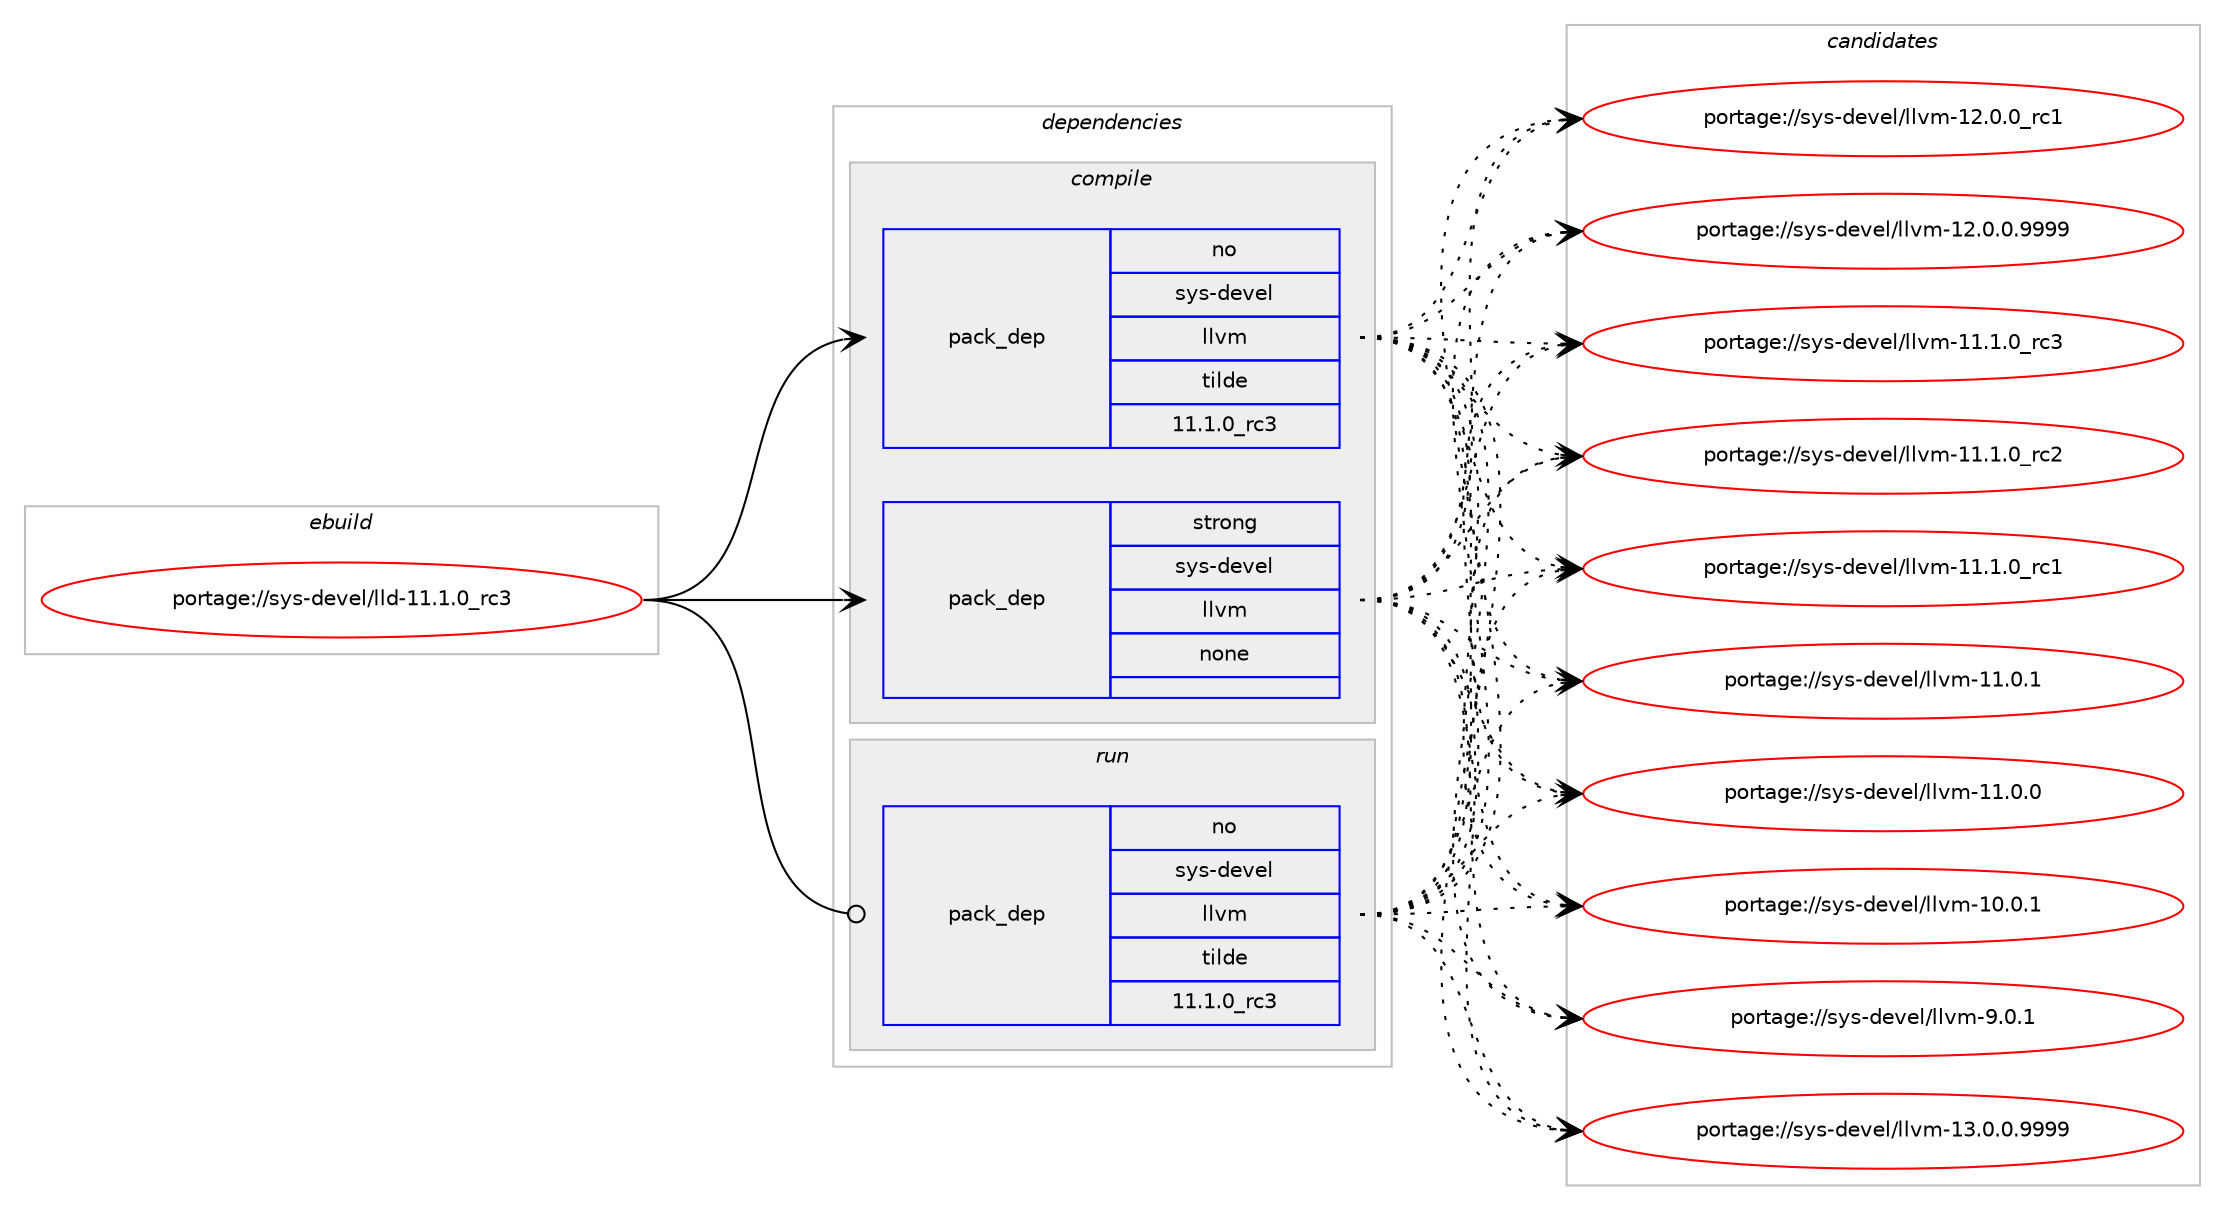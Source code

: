 digraph prolog {

# *************
# Graph options
# *************

newrank=true;
concentrate=true;
compound=true;
graph [rankdir=LR,fontname=Helvetica,fontsize=10,ranksep=1.5];#, ranksep=2.5, nodesep=0.2];
edge  [arrowhead=vee];
node  [fontname=Helvetica,fontsize=10];

# **********
# The ebuild
# **********

subgraph cluster_leftcol {
color=gray;
rank=same;
label=<<i>ebuild</i>>;
id [label="portage://sys-devel/lld-11.1.0_rc3", color=red, width=4, href="../sys-devel/lld-11.1.0_rc3.svg"];
}

# ****************
# The dependencies
# ****************

subgraph cluster_midcol {
color=gray;
label=<<i>dependencies</i>>;
subgraph cluster_compile {
fillcolor="#eeeeee";
style=filled;
label=<<i>compile</i>>;
subgraph pack3945 {
dependency5314 [label=<<TABLE BORDER="0" CELLBORDER="1" CELLSPACING="0" CELLPADDING="4" WIDTH="220"><TR><TD ROWSPAN="6" CELLPADDING="30">pack_dep</TD></TR><TR><TD WIDTH="110">no</TD></TR><TR><TD>sys-devel</TD></TR><TR><TD>llvm</TD></TR><TR><TD>tilde</TD></TR><TR><TD>11.1.0_rc3</TD></TR></TABLE>>, shape=none, color=blue];
}
id:e -> dependency5314:w [weight=20,style="solid",arrowhead="vee"];
subgraph pack3946 {
dependency5315 [label=<<TABLE BORDER="0" CELLBORDER="1" CELLSPACING="0" CELLPADDING="4" WIDTH="220"><TR><TD ROWSPAN="6" CELLPADDING="30">pack_dep</TD></TR><TR><TD WIDTH="110">strong</TD></TR><TR><TD>sys-devel</TD></TR><TR><TD>llvm</TD></TR><TR><TD>none</TD></TR><TR><TD></TD></TR></TABLE>>, shape=none, color=blue];
}
id:e -> dependency5315:w [weight=20,style="solid",arrowhead="vee"];
}
subgraph cluster_compileandrun {
fillcolor="#eeeeee";
style=filled;
label=<<i>compile and run</i>>;
}
subgraph cluster_run {
fillcolor="#eeeeee";
style=filled;
label=<<i>run</i>>;
subgraph pack3947 {
dependency5316 [label=<<TABLE BORDER="0" CELLBORDER="1" CELLSPACING="0" CELLPADDING="4" WIDTH="220"><TR><TD ROWSPAN="6" CELLPADDING="30">pack_dep</TD></TR><TR><TD WIDTH="110">no</TD></TR><TR><TD>sys-devel</TD></TR><TR><TD>llvm</TD></TR><TR><TD>tilde</TD></TR><TR><TD>11.1.0_rc3</TD></TR></TABLE>>, shape=none, color=blue];
}
id:e -> dependency5316:w [weight=20,style="solid",arrowhead="odot"];
}
}

# **************
# The candidates
# **************

subgraph cluster_choices {
rank=same;
color=gray;
label=<<i>candidates</i>>;

subgraph choice3945 {
color=black;
nodesep=1;
choice1151211154510010111810110847108108118109455746484649 [label="portage://sys-devel/llvm-9.0.1", color=red, width=4,href="../sys-devel/llvm-9.0.1.svg"];
choice1151211154510010111810110847108108118109454951464846484657575757 [label="portage://sys-devel/llvm-13.0.0.9999", color=red, width=4,href="../sys-devel/llvm-13.0.0.9999.svg"];
choice115121115451001011181011084710810811810945495046484648951149949 [label="portage://sys-devel/llvm-12.0.0_rc1", color=red, width=4,href="../sys-devel/llvm-12.0.0_rc1.svg"];
choice1151211154510010111810110847108108118109454950464846484657575757 [label="portage://sys-devel/llvm-12.0.0.9999", color=red, width=4,href="../sys-devel/llvm-12.0.0.9999.svg"];
choice115121115451001011181011084710810811810945494946494648951149951 [label="portage://sys-devel/llvm-11.1.0_rc3", color=red, width=4,href="../sys-devel/llvm-11.1.0_rc3.svg"];
choice115121115451001011181011084710810811810945494946494648951149950 [label="portage://sys-devel/llvm-11.1.0_rc2", color=red, width=4,href="../sys-devel/llvm-11.1.0_rc2.svg"];
choice115121115451001011181011084710810811810945494946494648951149949 [label="portage://sys-devel/llvm-11.1.0_rc1", color=red, width=4,href="../sys-devel/llvm-11.1.0_rc1.svg"];
choice115121115451001011181011084710810811810945494946484649 [label="portage://sys-devel/llvm-11.0.1", color=red, width=4,href="../sys-devel/llvm-11.0.1.svg"];
choice115121115451001011181011084710810811810945494946484648 [label="portage://sys-devel/llvm-11.0.0", color=red, width=4,href="../sys-devel/llvm-11.0.0.svg"];
choice115121115451001011181011084710810811810945494846484649 [label="portage://sys-devel/llvm-10.0.1", color=red, width=4,href="../sys-devel/llvm-10.0.1.svg"];
dependency5314:e -> choice1151211154510010111810110847108108118109455746484649:w [style=dotted,weight="100"];
dependency5314:e -> choice1151211154510010111810110847108108118109454951464846484657575757:w [style=dotted,weight="100"];
dependency5314:e -> choice115121115451001011181011084710810811810945495046484648951149949:w [style=dotted,weight="100"];
dependency5314:e -> choice1151211154510010111810110847108108118109454950464846484657575757:w [style=dotted,weight="100"];
dependency5314:e -> choice115121115451001011181011084710810811810945494946494648951149951:w [style=dotted,weight="100"];
dependency5314:e -> choice115121115451001011181011084710810811810945494946494648951149950:w [style=dotted,weight="100"];
dependency5314:e -> choice115121115451001011181011084710810811810945494946494648951149949:w [style=dotted,weight="100"];
dependency5314:e -> choice115121115451001011181011084710810811810945494946484649:w [style=dotted,weight="100"];
dependency5314:e -> choice115121115451001011181011084710810811810945494946484648:w [style=dotted,weight="100"];
dependency5314:e -> choice115121115451001011181011084710810811810945494846484649:w [style=dotted,weight="100"];
}
subgraph choice3946 {
color=black;
nodesep=1;
choice1151211154510010111810110847108108118109455746484649 [label="portage://sys-devel/llvm-9.0.1", color=red, width=4,href="../sys-devel/llvm-9.0.1.svg"];
choice1151211154510010111810110847108108118109454951464846484657575757 [label="portage://sys-devel/llvm-13.0.0.9999", color=red, width=4,href="../sys-devel/llvm-13.0.0.9999.svg"];
choice115121115451001011181011084710810811810945495046484648951149949 [label="portage://sys-devel/llvm-12.0.0_rc1", color=red, width=4,href="../sys-devel/llvm-12.0.0_rc1.svg"];
choice1151211154510010111810110847108108118109454950464846484657575757 [label="portage://sys-devel/llvm-12.0.0.9999", color=red, width=4,href="../sys-devel/llvm-12.0.0.9999.svg"];
choice115121115451001011181011084710810811810945494946494648951149951 [label="portage://sys-devel/llvm-11.1.0_rc3", color=red, width=4,href="../sys-devel/llvm-11.1.0_rc3.svg"];
choice115121115451001011181011084710810811810945494946494648951149950 [label="portage://sys-devel/llvm-11.1.0_rc2", color=red, width=4,href="../sys-devel/llvm-11.1.0_rc2.svg"];
choice115121115451001011181011084710810811810945494946494648951149949 [label="portage://sys-devel/llvm-11.1.0_rc1", color=red, width=4,href="../sys-devel/llvm-11.1.0_rc1.svg"];
choice115121115451001011181011084710810811810945494946484649 [label="portage://sys-devel/llvm-11.0.1", color=red, width=4,href="../sys-devel/llvm-11.0.1.svg"];
choice115121115451001011181011084710810811810945494946484648 [label="portage://sys-devel/llvm-11.0.0", color=red, width=4,href="../sys-devel/llvm-11.0.0.svg"];
choice115121115451001011181011084710810811810945494846484649 [label="portage://sys-devel/llvm-10.0.1", color=red, width=4,href="../sys-devel/llvm-10.0.1.svg"];
dependency5315:e -> choice1151211154510010111810110847108108118109455746484649:w [style=dotted,weight="100"];
dependency5315:e -> choice1151211154510010111810110847108108118109454951464846484657575757:w [style=dotted,weight="100"];
dependency5315:e -> choice115121115451001011181011084710810811810945495046484648951149949:w [style=dotted,weight="100"];
dependency5315:e -> choice1151211154510010111810110847108108118109454950464846484657575757:w [style=dotted,weight="100"];
dependency5315:e -> choice115121115451001011181011084710810811810945494946494648951149951:w [style=dotted,weight="100"];
dependency5315:e -> choice115121115451001011181011084710810811810945494946494648951149950:w [style=dotted,weight="100"];
dependency5315:e -> choice115121115451001011181011084710810811810945494946494648951149949:w [style=dotted,weight="100"];
dependency5315:e -> choice115121115451001011181011084710810811810945494946484649:w [style=dotted,weight="100"];
dependency5315:e -> choice115121115451001011181011084710810811810945494946484648:w [style=dotted,weight="100"];
dependency5315:e -> choice115121115451001011181011084710810811810945494846484649:w [style=dotted,weight="100"];
}
subgraph choice3947 {
color=black;
nodesep=1;
choice1151211154510010111810110847108108118109455746484649 [label="portage://sys-devel/llvm-9.0.1", color=red, width=4,href="../sys-devel/llvm-9.0.1.svg"];
choice1151211154510010111810110847108108118109454951464846484657575757 [label="portage://sys-devel/llvm-13.0.0.9999", color=red, width=4,href="../sys-devel/llvm-13.0.0.9999.svg"];
choice115121115451001011181011084710810811810945495046484648951149949 [label="portage://sys-devel/llvm-12.0.0_rc1", color=red, width=4,href="../sys-devel/llvm-12.0.0_rc1.svg"];
choice1151211154510010111810110847108108118109454950464846484657575757 [label="portage://sys-devel/llvm-12.0.0.9999", color=red, width=4,href="../sys-devel/llvm-12.0.0.9999.svg"];
choice115121115451001011181011084710810811810945494946494648951149951 [label="portage://sys-devel/llvm-11.1.0_rc3", color=red, width=4,href="../sys-devel/llvm-11.1.0_rc3.svg"];
choice115121115451001011181011084710810811810945494946494648951149950 [label="portage://sys-devel/llvm-11.1.0_rc2", color=red, width=4,href="../sys-devel/llvm-11.1.0_rc2.svg"];
choice115121115451001011181011084710810811810945494946494648951149949 [label="portage://sys-devel/llvm-11.1.0_rc1", color=red, width=4,href="../sys-devel/llvm-11.1.0_rc1.svg"];
choice115121115451001011181011084710810811810945494946484649 [label="portage://sys-devel/llvm-11.0.1", color=red, width=4,href="../sys-devel/llvm-11.0.1.svg"];
choice115121115451001011181011084710810811810945494946484648 [label="portage://sys-devel/llvm-11.0.0", color=red, width=4,href="../sys-devel/llvm-11.0.0.svg"];
choice115121115451001011181011084710810811810945494846484649 [label="portage://sys-devel/llvm-10.0.1", color=red, width=4,href="../sys-devel/llvm-10.0.1.svg"];
dependency5316:e -> choice1151211154510010111810110847108108118109455746484649:w [style=dotted,weight="100"];
dependency5316:e -> choice1151211154510010111810110847108108118109454951464846484657575757:w [style=dotted,weight="100"];
dependency5316:e -> choice115121115451001011181011084710810811810945495046484648951149949:w [style=dotted,weight="100"];
dependency5316:e -> choice1151211154510010111810110847108108118109454950464846484657575757:w [style=dotted,weight="100"];
dependency5316:e -> choice115121115451001011181011084710810811810945494946494648951149951:w [style=dotted,weight="100"];
dependency5316:e -> choice115121115451001011181011084710810811810945494946494648951149950:w [style=dotted,weight="100"];
dependency5316:e -> choice115121115451001011181011084710810811810945494946494648951149949:w [style=dotted,weight="100"];
dependency5316:e -> choice115121115451001011181011084710810811810945494946484649:w [style=dotted,weight="100"];
dependency5316:e -> choice115121115451001011181011084710810811810945494946484648:w [style=dotted,weight="100"];
dependency5316:e -> choice115121115451001011181011084710810811810945494846484649:w [style=dotted,weight="100"];
}
}

}
